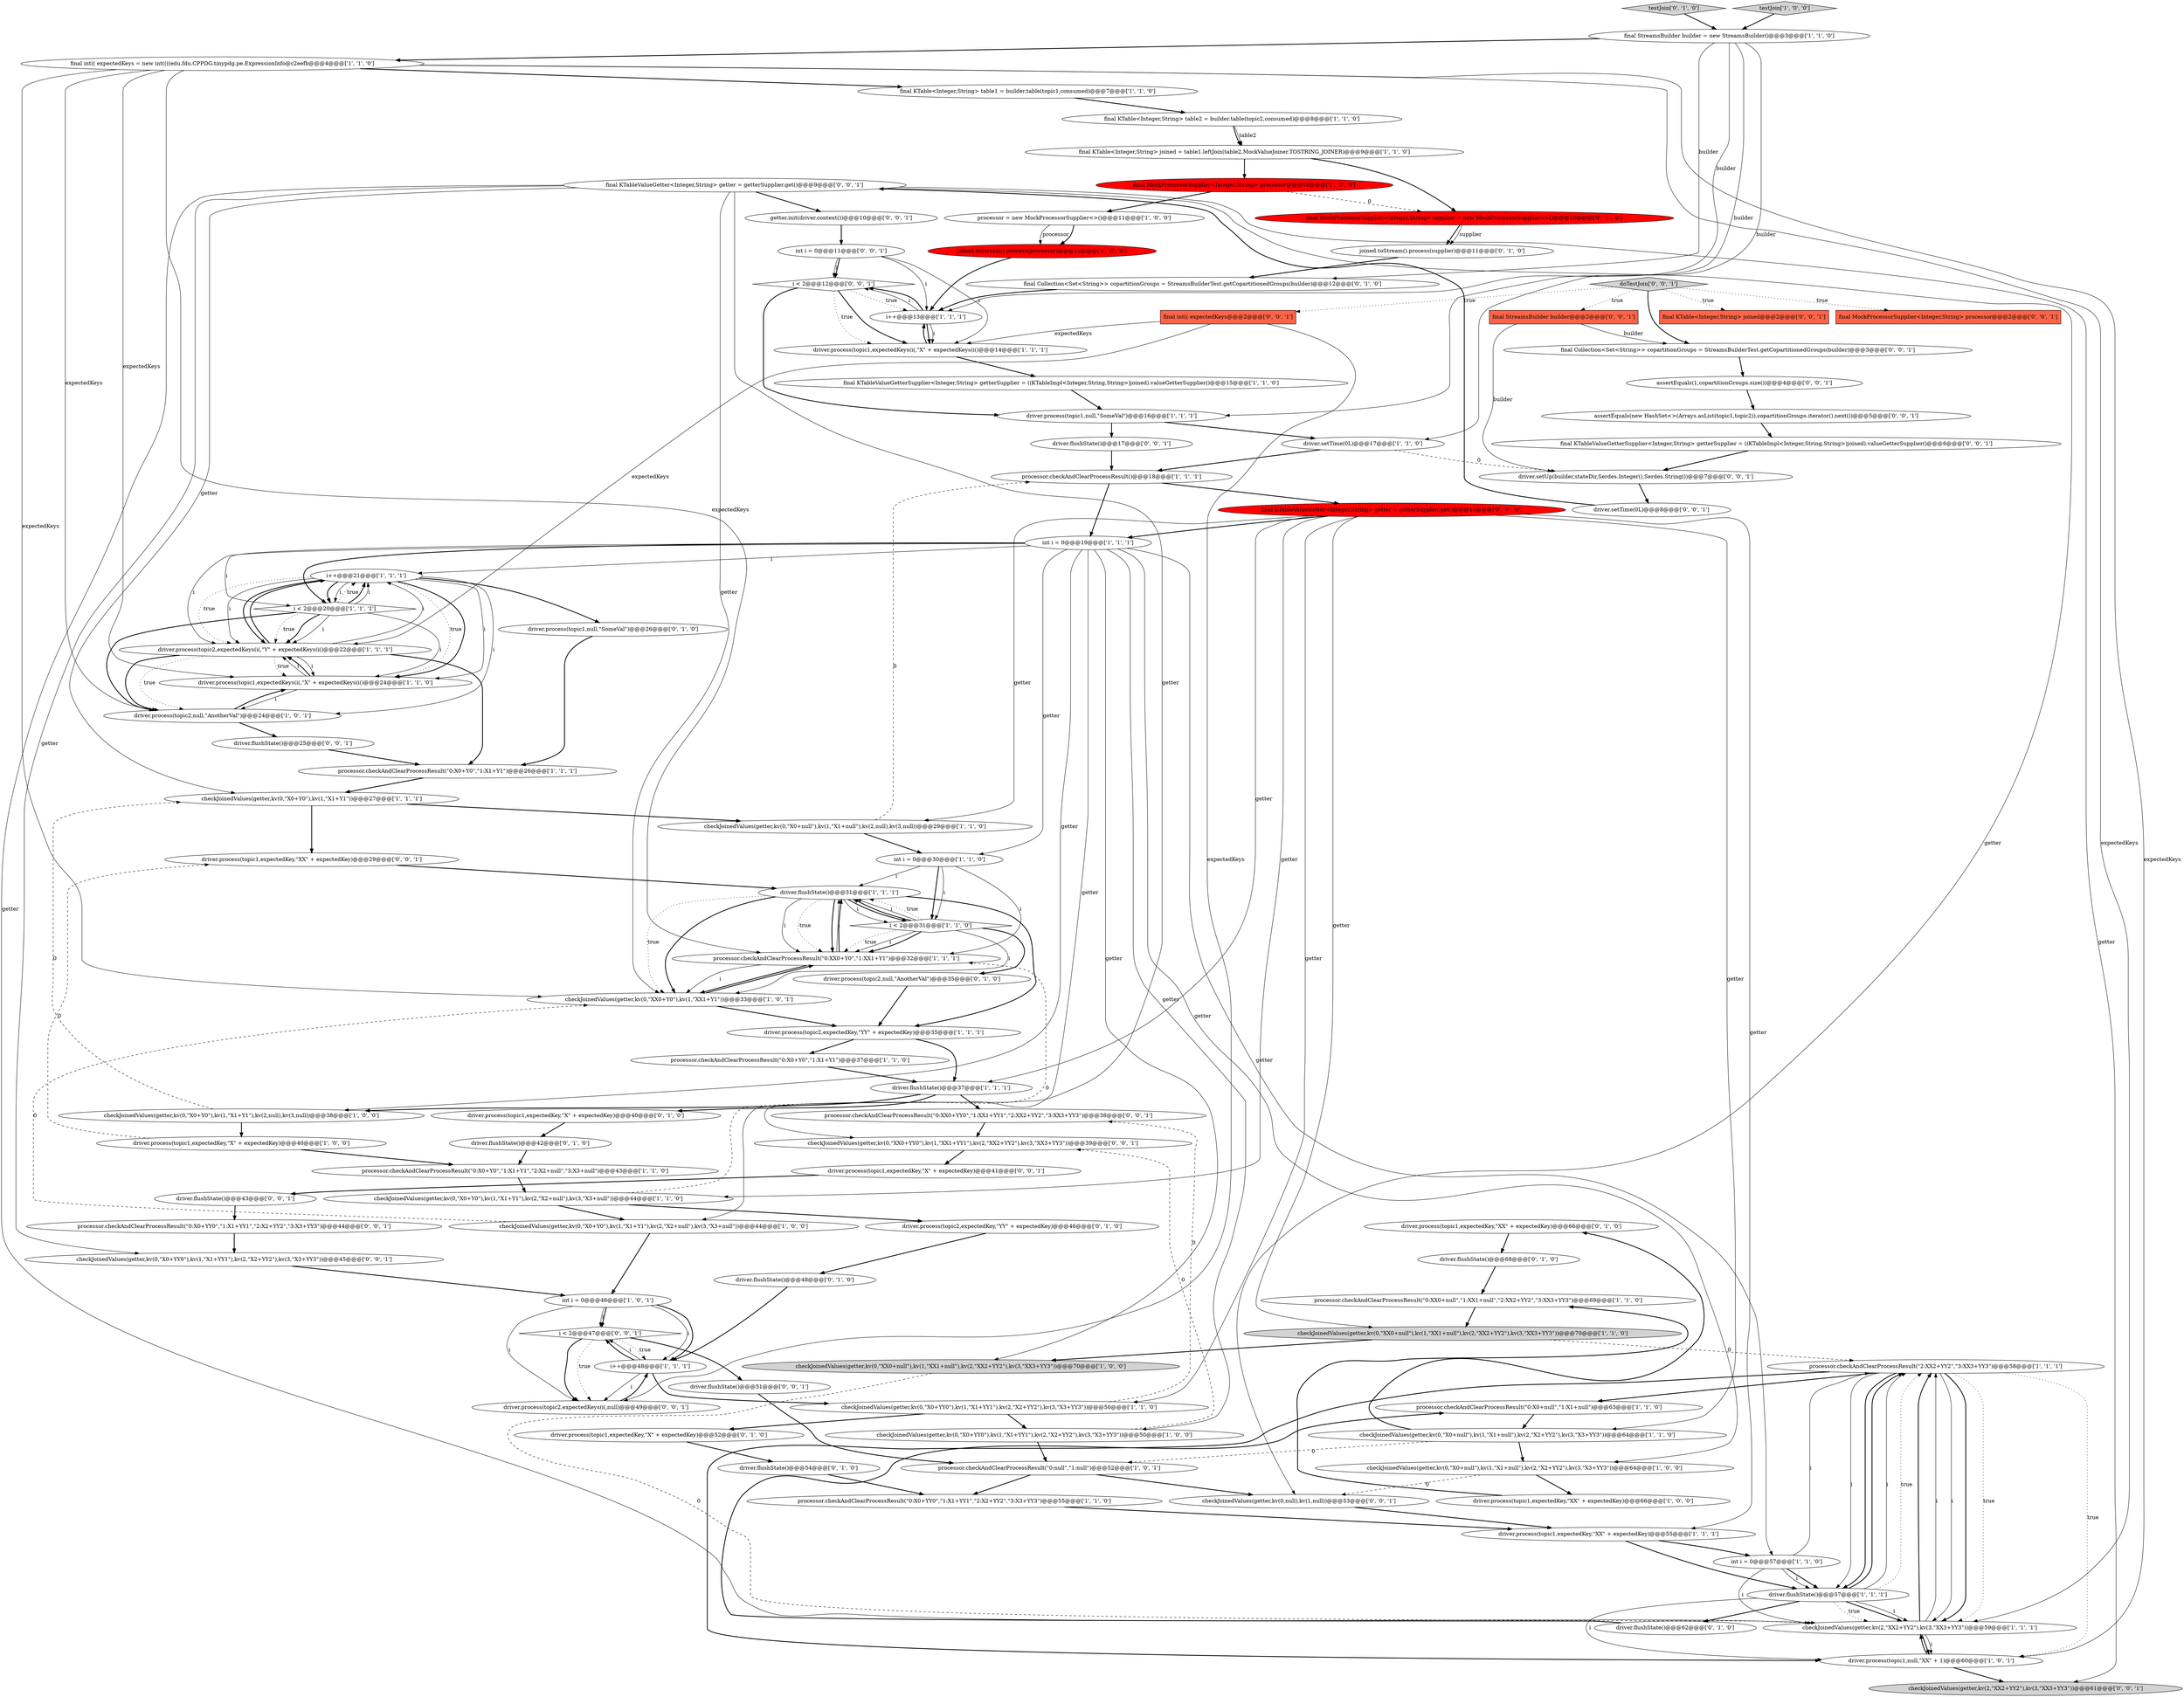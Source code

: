 digraph {
62 [style = filled, label = "driver.process(topic1,expectedKey,\"XX\" + expectedKey)@@@66@@@['0', '1', '0']", fillcolor = white, shape = ellipse image = "AAA0AAABBB2BBB"];
46 [style = filled, label = "driver.process(topic1,null,\"SomeVal\")@@@16@@@['1', '1', '1']", fillcolor = white, shape = ellipse image = "AAA0AAABBB1BBB"];
43 [style = filled, label = "final KTableValueGetterSupplier<Integer,String> getterSupplier = ((KTableImpl<Integer,String,String>)joined).valueGetterSupplier()@@@15@@@['1', '1', '0']", fillcolor = white, shape = ellipse image = "AAA0AAABBB1BBB"];
96 [style = filled, label = "driver.setUp(builder,stateDir,Serdes.Integer(),Serdes.String())@@@7@@@['0', '0', '1']", fillcolor = white, shape = ellipse image = "AAA0AAABBB3BBB"];
57 [style = filled, label = "driver.process(topic1,expectedKey,\"X\" + expectedKey)@@@52@@@['0', '1', '0']", fillcolor = white, shape = ellipse image = "AAA0AAABBB2BBB"];
68 [style = filled, label = "joined.toStream().process(supplier)@@@11@@@['0', '1', '0']", fillcolor = white, shape = ellipse image = "AAA0AAABBB2BBB"];
22 [style = filled, label = "driver.process(topic1,expectedKey,\"X\" + expectedKey)@@@40@@@['1', '0', '0']", fillcolor = white, shape = ellipse image = "AAA0AAABBB1BBB"];
40 [style = filled, label = "driver.setTime(0L)@@@17@@@['1', '1', '0']", fillcolor = white, shape = ellipse image = "AAA0AAABBB1BBB"];
55 [style = filled, label = "processor.checkAndClearProcessResult(\"2:XX2+YY2\",\"3:XX3+YY3\")@@@58@@@['1', '1', '1']", fillcolor = white, shape = ellipse image = "AAA0AAABBB1BBB"];
85 [style = filled, label = "getter.init(driver.context())@@@10@@@['0', '0', '1']", fillcolor = white, shape = ellipse image = "AAA0AAABBB3BBB"];
51 [style = filled, label = "final StreamsBuilder builder = new StreamsBuilder()@@@3@@@['1', '1', '0']", fillcolor = white, shape = ellipse image = "AAA0AAABBB1BBB"];
67 [style = filled, label = "driver.process(topic1,null,\"SomeVal\")@@@26@@@['0', '1', '0']", fillcolor = white, shape = ellipse image = "AAA0AAABBB2BBB"];
69 [style = filled, label = "driver.flushState()@@@54@@@['0', '1', '0']", fillcolor = white, shape = ellipse image = "AAA0AAABBB2BBB"];
47 [style = filled, label = "i < 2@@@31@@@['1', '1', '0']", fillcolor = white, shape = diamond image = "AAA0AAABBB1BBB"];
64 [style = filled, label = "testJoin['0', '1', '0']", fillcolor = lightgray, shape = diamond image = "AAA0AAABBB2BBB"];
29 [style = filled, label = "final KTable<Integer,String> joined = table1.leftJoin(table2,MockValueJoiner.TOSTRING_JOINER)@@@9@@@['1', '1', '0']", fillcolor = white, shape = ellipse image = "AAA0AAABBB1BBB"];
60 [style = filled, label = "driver.process(topic2,expectedKey,\"YY\" + expectedKey)@@@46@@@['0', '1', '0']", fillcolor = white, shape = ellipse image = "AAA0AAABBB2BBB"];
2 [style = filled, label = "i++@@@21@@@['1', '1', '1']", fillcolor = white, shape = ellipse image = "AAA0AAABBB1BBB"];
76 [style = filled, label = "driver.flushState()@@@25@@@['0', '0', '1']", fillcolor = white, shape = ellipse image = "AAA0AAABBB3BBB"];
94 [style = filled, label = "final MockProcessorSupplier<Integer,String> processor@@@2@@@['0', '0', '1']", fillcolor = tomato, shape = box image = "AAA0AAABBB3BBB"];
37 [style = filled, label = "driver.process(topic2,expectedKeys(i(,\"Y\" + expectedKeys(i()@@@22@@@['1', '1', '1']", fillcolor = white, shape = ellipse image = "AAA0AAABBB1BBB"];
28 [style = filled, label = "final int(( expectedKeys = new int((((edu.fdu.CPPDG.tinypdg.pe.ExpressionInfo@c2eefb@@@4@@@['1', '1', '0']", fillcolor = white, shape = ellipse image = "AAA0AAABBB1BBB"];
33 [style = filled, label = "processor.checkAndClearProcessResult(\"0:XX0+Y0\",\"1:XX1+Y1\")@@@32@@@['1', '1', '1']", fillcolor = white, shape = ellipse image = "AAA0AAABBB1BBB"];
75 [style = filled, label = "driver.flushState()@@@43@@@['0', '0', '1']", fillcolor = white, shape = ellipse image = "AAA0AAABBB3BBB"];
73 [style = filled, label = "driver.setTime(0L)@@@8@@@['0', '0', '1']", fillcolor = white, shape = ellipse image = "AAA0AAABBB3BBB"];
78 [style = filled, label = "doTestJoin['0', '0', '1']", fillcolor = lightgray, shape = diamond image = "AAA0AAABBB3BBB"];
79 [style = filled, label = "processor.checkAndClearProcessResult(\"0:X0+YY0\",\"1:X1+YY1\",\"2:X2+YY2\",\"3:X3+YY3\")@@@44@@@['0', '0', '1']", fillcolor = white, shape = ellipse image = "AAA0AAABBB3BBB"];
50 [style = filled, label = "checkJoinedValues(getter,kv(0,\"X0+YY0\"),kv(1,\"X1+YY1\"),kv(2,\"X2+YY2\"),kv(3,\"X3+YY3\"))@@@50@@@['1', '1', '0']", fillcolor = white, shape = ellipse image = "AAA0AAABBB1BBB"];
4 [style = filled, label = "checkJoinedValues(getter,kv(0,\"XX0+null\"),kv(1,\"XX1+null\"),kv(2,\"XX2+YY2\"),kv(3,\"XX3+YY3\"))@@@70@@@['1', '0', '0']", fillcolor = lightgray, shape = ellipse image = "AAA0AAABBB1BBB"];
86 [style = filled, label = "driver.process(topic1,expectedKey,\"X\" + expectedKey)@@@41@@@['0', '0', '1']", fillcolor = white, shape = ellipse image = "AAA0AAABBB3BBB"];
5 [style = filled, label = "checkJoinedValues(getter,kv(2,\"XX2+YY2\"),kv(3,\"XX3+YY3\"))@@@59@@@['1', '1', '1']", fillcolor = white, shape = ellipse image = "AAA0AAABBB1BBB"];
13 [style = filled, label = "driver.process(topic1,expectedKey,\"XX\" + expectedKey)@@@66@@@['1', '0', '0']", fillcolor = white, shape = ellipse image = "AAA0AAABBB1BBB"];
97 [style = filled, label = "checkJoinedValues(getter,kv(2,\"XX2+YY2\"),kv(3,\"XX3+YY3\"))@@@61@@@['0', '0', '1']", fillcolor = lightgray, shape = ellipse image = "AAA0AAABBB3BBB"];
70 [style = filled, label = "final Collection<Set<String>> copartitionGroups = StreamsBuilderTest.getCopartitionedGroups(builder)@@@12@@@['0', '1', '0']", fillcolor = white, shape = ellipse image = "AAA0AAABBB2BBB"];
44 [style = filled, label = "checkJoinedValues(getter,kv(0,\"X0+Y0\"),kv(1,\"X1+Y1\"),kv(2,\"X2+null\"),kv(3,\"X3+null\"))@@@44@@@['1', '0', '0']", fillcolor = white, shape = ellipse image = "AAA0AAABBB1BBB"];
34 [style = filled, label = "i < 2@@@20@@@['1', '1', '1']", fillcolor = white, shape = diamond image = "AAA0AAABBB1BBB"];
84 [style = filled, label = "i < 2@@@47@@@['0', '0', '1']", fillcolor = white, shape = diamond image = "AAA0AAABBB3BBB"];
81 [style = filled, label = "processor.checkAndClearProcessResult(\"0:XX0+YY0\",\"1:XX1+YY1\",\"2:XX2+YY2\",\"3:XX3+YY3\")@@@38@@@['0', '0', '1']", fillcolor = white, shape = ellipse image = "AAA0AAABBB3BBB"];
30 [style = filled, label = "driver.process(topic1,expectedKeys(i(,\"X\" + expectedKeys(i()@@@24@@@['1', '1', '0']", fillcolor = white, shape = ellipse image = "AAA0AAABBB1BBB"];
1 [style = filled, label = "checkJoinedValues(getter,kv(0,\"X0+null\"),kv(1,\"X1+null\"),kv(2,\"X2+YY2\"),kv(3,\"X3+YY3\"))@@@64@@@['1', '1', '0']", fillcolor = white, shape = ellipse image = "AAA0AAABBB1BBB"];
52 [style = filled, label = "checkJoinedValues(getter,kv(0,\"X0+YY0\"),kv(1,\"X1+YY1\"),kv(2,\"X2+YY2\"),kv(3,\"X3+YY3\"))@@@50@@@['1', '0', '0']", fillcolor = white, shape = ellipse image = "AAA0AAABBB1BBB"];
0 [style = filled, label = "driver.process(topic1,null,\"XX\" + 1)@@@60@@@['1', '0', '1']", fillcolor = white, shape = ellipse image = "AAA0AAABBB1BBB"];
66 [style = filled, label = "final MockProcessorSupplier<Integer,String> supplier = new MockProcessorSupplier<>()@@@10@@@['0', '1', '0']", fillcolor = red, shape = ellipse image = "AAA1AAABBB2BBB"];
95 [style = filled, label = "checkJoinedValues(getter,kv(0,\"XX0+YY0\"),kv(1,\"XX1+YY1\"),kv(2,\"XX2+YY2\"),kv(3,\"XX3+YY3\"))@@@39@@@['0', '0', '1']", fillcolor = white, shape = ellipse image = "AAA0AAABBB3BBB"];
48 [style = filled, label = "driver.process(topic2,null,\"AnotherVal\")@@@24@@@['1', '0', '1']", fillcolor = white, shape = ellipse image = "AAA0AAABBB1BBB"];
15 [style = filled, label = "driver.process(topic2,expectedKey,\"YY\" + expectedKey)@@@35@@@['1', '1', '1']", fillcolor = white, shape = ellipse image = "AAA0AAABBB1BBB"];
54 [style = filled, label = "processor = new MockProcessorSupplier<>()@@@11@@@['1', '0', '0']", fillcolor = white, shape = ellipse image = "AAA0AAABBB1BBB"];
14 [style = filled, label = "joined.toStream().process(processor)@@@12@@@['1', '0', '0']", fillcolor = red, shape = ellipse image = "AAA1AAABBB1BBB"];
91 [style = filled, label = "driver.flushState()@@@17@@@['0', '0', '1']", fillcolor = white, shape = ellipse image = "AAA0AAABBB3BBB"];
63 [style = filled, label = "driver.flushState()@@@62@@@['0', '1', '0']", fillcolor = white, shape = ellipse image = "AAA0AAABBB2BBB"];
16 [style = filled, label = "int i = 0@@@19@@@['1', '1', '1']", fillcolor = white, shape = ellipse image = "AAA0AAABBB1BBB"];
45 [style = filled, label = "int i = 0@@@46@@@['1', '0', '1']", fillcolor = white, shape = ellipse image = "AAA0AAABBB1BBB"];
80 [style = filled, label = "checkJoinedValues(getter,kv(0,null),kv(1,null))@@@53@@@['0', '0', '1']", fillcolor = white, shape = ellipse image = "AAA0AAABBB3BBB"];
11 [style = filled, label = "processor.checkAndClearProcessResult(\"0:XX0+null\",\"1:XX1+null\",\"2:XX2+YY2\",\"3:XX3+YY3\")@@@69@@@['1', '1', '0']", fillcolor = white, shape = ellipse image = "AAA0AAABBB1BBB"];
9 [style = filled, label = "i++@@@48@@@['1', '1', '1']", fillcolor = white, shape = ellipse image = "AAA0AAABBB1BBB"];
3 [style = filled, label = "int i = 0@@@57@@@['1', '1', '0']", fillcolor = white, shape = ellipse image = "AAA0AAABBB1BBB"];
58 [style = filled, label = "driver.flushState()@@@42@@@['0', '1', '0']", fillcolor = white, shape = ellipse image = "AAA0AAABBB2BBB"];
89 [style = filled, label = "final Collection<Set<String>> copartitionGroups = StreamsBuilderTest.getCopartitionedGroups(builder)@@@3@@@['0', '0', '1']", fillcolor = white, shape = ellipse image = "AAA0AAABBB3BBB"];
88 [style = filled, label = "i < 2@@@12@@@['0', '0', '1']", fillcolor = white, shape = diamond image = "AAA0AAABBB3BBB"];
99 [style = filled, label = "driver.flushState()@@@51@@@['0', '0', '1']", fillcolor = white, shape = ellipse image = "AAA0AAABBB3BBB"];
23 [style = filled, label = "processor.checkAndClearProcessResult(\"0:null\",\"1:null\")@@@52@@@['1', '0', '1']", fillcolor = white, shape = ellipse image = "AAA0AAABBB1BBB"];
65 [style = filled, label = "driver.flushState()@@@68@@@['0', '1', '0']", fillcolor = white, shape = ellipse image = "AAA0AAABBB2BBB"];
100 [style = filled, label = "driver.process(topic2,expectedKeys(i(,null)@@@49@@@['0', '0', '1']", fillcolor = white, shape = ellipse image = "AAA0AAABBB3BBB"];
90 [style = filled, label = "final KTableValueGetter<Integer,String> getter = getterSupplier.get()@@@9@@@['0', '0', '1']", fillcolor = white, shape = ellipse image = "AAA0AAABBB3BBB"];
20 [style = filled, label = "checkJoinedValues(getter,kv(0,\"X0+Y0\"),kv(1,\"X1+Y1\"))@@@27@@@['1', '1', '1']", fillcolor = white, shape = ellipse image = "AAA0AAABBB1BBB"];
74 [style = filled, label = "checkJoinedValues(getter,kv(0,\"X0+YY0\"),kv(1,\"X1+YY1\"),kv(2,\"X2+YY2\"),kv(3,\"X3+YY3\"))@@@45@@@['0', '0', '1']", fillcolor = white, shape = ellipse image = "AAA0AAABBB3BBB"];
35 [style = filled, label = "i++@@@13@@@['1', '1', '1']", fillcolor = white, shape = ellipse image = "AAA0AAABBB1BBB"];
10 [style = filled, label = "processor.checkAndClearProcessResult(\"0:X0+null\",\"1:X1+null\")@@@63@@@['1', '1', '0']", fillcolor = white, shape = ellipse image = "AAA0AAABBB1BBB"];
17 [style = filled, label = "processor.checkAndClearProcessResult(\"0:X0+Y0\",\"1:X1+Y1\",\"2:X2+null\",\"3:X3+null\")@@@43@@@['1', '1', '0']", fillcolor = white, shape = ellipse image = "AAA0AAABBB1BBB"];
24 [style = filled, label = "driver.flushState()@@@57@@@['1', '1', '1']", fillcolor = white, shape = ellipse image = "AAA0AAABBB1BBB"];
26 [style = filled, label = "checkJoinedValues(getter,kv(0,\"X0+null\"),kv(1,\"X1+null\"),kv(2,\"X2+YY2\"),kv(3,\"X3+YY3\"))@@@64@@@['1', '0', '0']", fillcolor = white, shape = ellipse image = "AAA0AAABBB1BBB"];
56 [style = filled, label = "driver.process(topic1,expectedKey,\"X\" + expectedKey)@@@40@@@['0', '1', '0']", fillcolor = white, shape = ellipse image = "AAA0AAABBB2BBB"];
59 [style = filled, label = "driver.flushState()@@@48@@@['0', '1', '0']", fillcolor = white, shape = ellipse image = "AAA0AAABBB2BBB"];
49 [style = filled, label = "driver.flushState()@@@31@@@['1', '1', '1']", fillcolor = white, shape = ellipse image = "AAA0AAABBB1BBB"];
61 [style = filled, label = "final KTableValueGetter<Integer,String> getter = getterSupplier.get()@@@19@@@['0', '1', '0']", fillcolor = red, shape = ellipse image = "AAA1AAABBB2BBB"];
83 [style = filled, label = "driver.process(topic1,expectedKey,\"XX\" + expectedKey)@@@29@@@['0', '0', '1']", fillcolor = white, shape = ellipse image = "AAA0AAABBB3BBB"];
42 [style = filled, label = "processor.checkAndClearProcessResult(\"0:X0+Y0\",\"1:X1+Y1\")@@@26@@@['1', '1', '1']", fillcolor = white, shape = ellipse image = "AAA0AAABBB1BBB"];
18 [style = filled, label = "driver.process(topic1,expectedKey,\"XX\" + expectedKey)@@@55@@@['1', '1', '1']", fillcolor = white, shape = ellipse image = "AAA0AAABBB1BBB"];
25 [style = filled, label = "final KTable<Integer,String> table1 = builder.table(topic1,consumed)@@@7@@@['1', '1', '0']", fillcolor = white, shape = ellipse image = "AAA0AAABBB1BBB"];
98 [style = filled, label = "int i = 0@@@11@@@['0', '0', '1']", fillcolor = white, shape = ellipse image = "AAA0AAABBB3BBB"];
19 [style = filled, label = "testJoin['1', '0', '0']", fillcolor = lightgray, shape = diamond image = "AAA0AAABBB1BBB"];
93 [style = filled, label = "final StreamsBuilder builder@@@2@@@['0', '0', '1']", fillcolor = tomato, shape = box image = "AAA0AAABBB3BBB"];
6 [style = filled, label = "int i = 0@@@30@@@['1', '1', '0']", fillcolor = white, shape = ellipse image = "AAA0AAABBB1BBB"];
7 [style = filled, label = "driver.process(topic1,expectedKeys(i(,\"X\" + expectedKeys(i()@@@14@@@['1', '1', '1']", fillcolor = white, shape = ellipse image = "AAA0AAABBB1BBB"];
21 [style = filled, label = "checkJoinedValues(getter,kv(0,\"X0+null\"),kv(1,\"X1+null\"),kv(2,null),kv(3,null))@@@29@@@['1', '1', '0']", fillcolor = white, shape = ellipse image = "AAA0AAABBB1BBB"];
38 [style = filled, label = "driver.flushState()@@@37@@@['1', '1', '1']", fillcolor = white, shape = ellipse image = "AAA0AAABBB1BBB"];
12 [style = filled, label = "final KTable<Integer,String> table2 = builder.table(topic2,consumed)@@@8@@@['1', '1', '0']", fillcolor = white, shape = ellipse image = "AAA0AAABBB1BBB"];
41 [style = filled, label = "checkJoinedValues(getter,kv(0,\"X0+Y0\"),kv(1,\"X1+Y1\"),kv(2,null),kv(3,null))@@@38@@@['1', '0', '0']", fillcolor = white, shape = ellipse image = "AAA0AAABBB1BBB"];
36 [style = filled, label = "processor.checkAndClearProcessResult()@@@18@@@['1', '1', '1']", fillcolor = white, shape = ellipse image = "AAA0AAABBB1BBB"];
31 [style = filled, label = "checkJoinedValues(getter,kv(0,\"X0+Y0\"),kv(1,\"X1+Y1\"),kv(2,\"X2+null\"),kv(3,\"X3+null\"))@@@44@@@['1', '1', '0']", fillcolor = white, shape = ellipse image = "AAA0AAABBB1BBB"];
82 [style = filled, label = "assertEquals(new HashSet<>(Arrays.asList(topic1,topic2)),copartitionGroups.iterator().next())@@@5@@@['0', '0', '1']", fillcolor = white, shape = ellipse image = "AAA0AAABBB3BBB"];
92 [style = filled, label = "assertEquals(1,copartitionGroups.size())@@@4@@@['0', '0', '1']", fillcolor = white, shape = ellipse image = "AAA0AAABBB3BBB"];
53 [style = filled, label = "checkJoinedValues(getter,kv(0,\"XX0+null\"),kv(1,\"XX1+null\"),kv(2,\"XX2+YY2\"),kv(3,\"XX3+YY3\"))@@@70@@@['1', '1', '0']", fillcolor = lightgray, shape = ellipse image = "AAA0AAABBB1BBB"];
8 [style = filled, label = "final MockProcessorSupplier<Integer,String> processor@@@10@@@['1', '0', '0']", fillcolor = red, shape = ellipse image = "AAA1AAABBB1BBB"];
71 [style = filled, label = "driver.process(topic2,null,\"AnotherVal\")@@@35@@@['0', '1', '0']", fillcolor = white, shape = ellipse image = "AAA0AAABBB2BBB"];
72 [style = filled, label = "final int(( expectedKeys@@@2@@@['0', '0', '1']", fillcolor = tomato, shape = box image = "AAA0AAABBB3BBB"];
32 [style = filled, label = "processor.checkAndClearProcessResult(\"0:X0+YY0\",\"1:X1+YY1\",\"2:X2+YY2\",\"3:X3+YY3\")@@@55@@@['1', '1', '0']", fillcolor = white, shape = ellipse image = "AAA0AAABBB1BBB"];
77 [style = filled, label = "final KTableValueGetterSupplier<Integer,String> getterSupplier = ((KTableImpl<Integer,String,String>)joined).valueGetterSupplier()@@@6@@@['0', '0', '1']", fillcolor = white, shape = ellipse image = "AAA0AAABBB3BBB"];
87 [style = filled, label = "final KTable<Integer,String> joined@@@2@@@['0', '0', '1']", fillcolor = tomato, shape = box image = "AAA0AAABBB3BBB"];
39 [style = filled, label = "checkJoinedValues(getter,kv(0,\"XX0+Y0\"),kv(1,\"XX1+Y1\"))@@@33@@@['1', '0', '1']", fillcolor = white, shape = ellipse image = "AAA0AAABBB1BBB"];
27 [style = filled, label = "processor.checkAndClearProcessResult(\"0:X0+Y0\",\"1:X1+Y1\")@@@37@@@['1', '1', '0']", fillcolor = white, shape = ellipse image = "AAA0AAABBB1BBB"];
9->50 [style = bold, label=""];
76->42 [style = bold, label=""];
33->39 [style = solid, label="i"];
5->55 [style = bold, label=""];
18->3 [style = bold, label=""];
24->63 [style = bold, label=""];
53->55 [style = dashed, label="0"];
27->38 [style = bold, label=""];
24->55 [style = solid, label="i"];
64->51 [style = bold, label=""];
14->35 [style = bold, label=""];
3->24 [style = bold, label=""];
49->33 [style = solid, label="i"];
59->9 [style = bold, label=""];
86->75 [style = bold, label=""];
7->35 [style = bold, label=""];
98->7 [style = solid, label="i"];
49->39 [style = dotted, label="true"];
47->33 [style = solid, label="i"];
34->2 [style = dotted, label="true"];
2->37 [style = dotted, label="true"];
38->41 [style = bold, label=""];
84->99 [style = bold, label=""];
2->67 [style = bold, label=""];
47->33 [style = bold, label=""];
88->7 [style = dotted, label="true"];
28->33 [style = solid, label="expectedKeys"];
47->49 [style = solid, label="i"];
22->83 [style = dashed, label="0"];
89->92 [style = bold, label=""];
51->46 [style = solid, label="builder"];
47->49 [style = bold, label=""];
58->17 [style = bold, label=""];
88->35 [style = dotted, label="true"];
35->88 [style = solid, label="i"];
49->39 [style = bold, label=""];
34->2 [style = bold, label=""];
5->0 [style = bold, label=""];
16->44 [style = solid, label="getter"];
26->80 [style = dashed, label="0"];
37->48 [style = bold, label=""];
62->65 [style = bold, label=""];
38->56 [style = bold, label=""];
31->60 [style = bold, label=""];
70->35 [style = bold, label=""];
7->43 [style = bold, label=""];
28->25 [style = bold, label=""];
84->9 [style = dotted, label="true"];
16->34 [style = solid, label="i"];
98->35 [style = solid, label="i"];
41->22 [style = bold, label=""];
54->14 [style = solid, label="processor"];
32->18 [style = bold, label=""];
77->96 [style = bold, label=""];
34->37 [style = solid, label="i"];
34->37 [style = dotted, label="true"];
16->6 [style = solid, label="getter"];
35->7 [style = bold, label=""];
9->100 [style = solid, label="i"];
24->5 [style = dotted, label="true"];
91->36 [style = bold, label=""];
78->87 [style = dotted, label="true"];
78->89 [style = bold, label=""];
73->90 [style = bold, label=""];
37->48 [style = dotted, label="true"];
50->81 [style = dashed, label="0"];
15->38 [style = bold, label=""];
6->49 [style = solid, label="i"];
52->23 [style = bold, label=""];
51->28 [style = bold, label=""];
34->48 [style = bold, label=""];
16->2 [style = solid, label="i"];
61->18 [style = solid, label="getter"];
90->20 [style = solid, label="getter"];
55->5 [style = solid, label="i"];
90->80 [style = solid, label="getter"];
24->55 [style = bold, label=""];
30->48 [style = solid, label="i"];
2->34 [style = bold, label=""];
2->34 [style = solid, label="i"];
90->95 [style = solid, label="getter"];
68->70 [style = bold, label=""];
16->34 [style = bold, label=""];
28->30 [style = solid, label="expectedKeys"];
29->66 [style = bold, label=""];
55->5 [style = bold, label=""];
2->48 [style = solid, label="i"];
72->7 [style = solid, label="expectedKeys"];
13->11 [style = bold, label=""];
21->36 [style = dashed, label="0"];
43->46 [style = bold, label=""];
26->13 [style = bold, label=""];
24->5 [style = bold, label=""];
16->37 [style = solid, label="i"];
88->46 [style = bold, label=""];
24->55 [style = dotted, label="true"];
47->49 [style = dotted, label="true"];
56->58 [style = bold, label=""];
2->37 [style = solid, label="i"];
6->33 [style = solid, label="i"];
90->97 [style = solid, label="getter"];
55->24 [style = solid, label="i"];
88->7 [style = bold, label=""];
12->29 [style = bold, label=""];
3->55 [style = solid, label="i"];
12->29 [style = solid, label="table2"];
45->84 [style = solid, label="i"];
0->97 [style = bold, label=""];
4->5 [style = dashed, label="0"];
36->16 [style = bold, label=""];
22->17 [style = bold, label=""];
37->30 [style = solid, label="i"];
16->4 [style = solid, label="getter"];
75->79 [style = bold, label=""];
46->40 [style = bold, label=""];
51->35 [style = solid, label="builder"];
10->1 [style = bold, label=""];
44->45 [style = bold, label=""];
98->88 [style = bold, label=""];
1->62 [style = bold, label=""];
6->47 [style = bold, label=""];
5->55 [style = solid, label="i"];
57->69 [style = bold, label=""];
63->10 [style = bold, label=""];
31->33 [style = dashed, label="0"];
3->24 [style = solid, label="i"];
18->24 [style = bold, label=""];
45->84 [style = bold, label=""];
16->52 [style = solid, label="getter"];
34->30 [style = solid, label="i"];
51->70 [style = solid, label="builder"];
30->37 [style = solid, label="i"];
61->38 [style = solid, label="getter"];
90->39 [style = solid, label="getter"];
35->7 [style = solid, label="i"];
3->5 [style = solid, label="i"];
90->85 [style = bold, label=""];
61->31 [style = solid, label="getter"];
82->77 [style = bold, label=""];
38->81 [style = bold, label=""];
23->80 [style = bold, label=""];
35->88 [style = bold, label=""];
23->32 [style = bold, label=""];
65->11 [style = bold, label=""];
48->76 [style = bold, label=""];
28->0 [style = solid, label="expectedKeys"];
71->15 [style = bold, label=""];
55->5 [style = dotted, label="true"];
2->30 [style = solid, label="i"];
2->30 [style = dotted, label="true"];
9->84 [style = bold, label=""];
16->3 [style = solid, label="getter"];
47->39 [style = solid, label="i"];
78->93 [style = dotted, label="true"];
55->10 [style = bold, label=""];
85->98 [style = bold, label=""];
33->49 [style = solid, label="i"];
39->33 [style = bold, label=""];
49->47 [style = solid, label="i"];
55->0 [style = dotted, label="true"];
80->18 [style = bold, label=""];
45->9 [style = solid, label="i"];
28->39 [style = solid, label="expectedKeys"];
74->45 [style = bold, label=""];
47->33 [style = dotted, label="true"];
31->44 [style = bold, label=""];
40->36 [style = bold, label=""];
50->57 [style = bold, label=""];
90->5 [style = solid, label="getter"];
84->100 [style = bold, label=""];
81->95 [style = bold, label=""];
49->33 [style = dotted, label="true"];
78->94 [style = dotted, label="true"];
34->2 [style = solid, label="i"];
49->15 [style = bold, label=""];
83->49 [style = bold, label=""];
37->2 [style = bold, label=""];
61->50 [style = solid, label="getter"];
61->1 [style = solid, label="getter"];
45->100 [style = solid, label="i"];
33->49 [style = bold, label=""];
8->54 [style = bold, label=""];
48->30 [style = bold, label=""];
19->51 [style = bold, label=""];
1->23 [style = dashed, label="0"];
45->9 [style = bold, label=""];
37->42 [style = bold, label=""];
69->32 [style = bold, label=""];
54->14 [style = bold, label=""];
0->5 [style = bold, label=""];
98->88 [style = solid, label="i"];
90->74 [style = solid, label="getter"];
29->8 [style = bold, label=""];
24->0 [style = solid, label="i"];
44->39 [style = dashed, label="0"];
39->15 [style = bold, label=""];
28->48 [style = solid, label="expectedKeys"];
61->16 [style = bold, label=""];
95->86 [style = bold, label=""];
61->53 [style = solid, label="getter"];
21->6 [style = bold, label=""];
17->31 [style = bold, label=""];
92->82 [style = bold, label=""];
46->91 [style = bold, label=""];
51->40 [style = solid, label="builder"];
42->20 [style = bold, label=""];
66->68 [style = bold, label=""];
16->26 [style = solid, label="getter"];
55->24 [style = bold, label=""];
41->20 [style = dashed, label="0"];
61->21 [style = solid, label="getter"];
24->5 [style = solid, label="i"];
8->66 [style = dashed, label="0"];
55->0 [style = bold, label=""];
30->37 [style = bold, label=""];
60->59 [style = bold, label=""];
1->26 [style = bold, label=""];
37->2 [style = solid, label="i"];
50->52 [style = bold, label=""];
66->68 [style = solid, label="supplier"];
78->72 [style = dotted, label="true"];
37->30 [style = dotted, label="true"];
47->71 [style = bold, label=""];
52->95 [style = dashed, label="0"];
49->47 [style = bold, label=""];
20->21 [style = bold, label=""];
11->53 [style = bold, label=""];
9->84 [style = solid, label="i"];
100->9 [style = bold, label=""];
28->5 [style = solid, label="expectedKeys"];
33->39 [style = bold, label=""];
99->23 [style = bold, label=""];
34->37 [style = bold, label=""];
25->12 [style = bold, label=""];
93->96 [style = solid, label="builder"];
20->83 [style = bold, label=""];
49->33 [style = bold, label=""];
79->74 [style = bold, label=""];
5->0 [style = solid, label="i"];
67->42 [style = bold, label=""];
40->96 [style = dashed, label="0"];
84->100 [style = dotted, label="true"];
36->61 [style = bold, label=""];
72->100 [style = solid, label="expectedKeys"];
96->73 [style = bold, label=""];
53->4 [style = bold, label=""];
2->37 [style = bold, label=""];
2->30 [style = bold, label=""];
15->27 [style = bold, label=""];
93->89 [style = solid, label="builder"];
16->41 [style = solid, label="getter"];
6->47 [style = solid, label="i"];
72->37 [style = solid, label="expectedKeys"];
}
